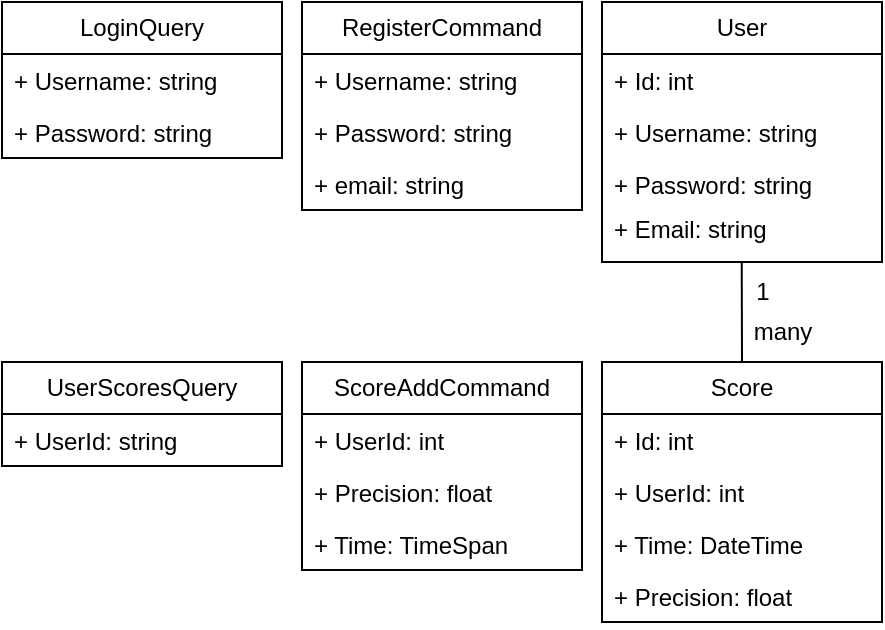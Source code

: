 <mxfile version="21.6.8" type="device">
  <diagram name="Page-1" id="ez4ThHPK_NHQ7JWhOVgz">
    <mxGraphModel dx="353" dy="540" grid="1" gridSize="10" guides="1" tooltips="1" connect="1" arrows="1" fold="1" page="1" pageScale="1" pageWidth="827" pageHeight="1169" math="0" shadow="0">
      <root>
        <mxCell id="0" />
        <mxCell id="1" parent="0" />
        <mxCell id="QyIpUMgYNPLikLV1Ojy0-2" value="LoginQuery" style="swimlane;fontStyle=0;childLayout=stackLayout;horizontal=1;startSize=26;fillColor=none;horizontalStack=0;resizeParent=1;resizeParentMax=0;resizeLast=0;collapsible=1;marginBottom=0;whiteSpace=wrap;html=1;" vertex="1" parent="1">
          <mxGeometry x="10" y="10" width="140" height="78" as="geometry" />
        </mxCell>
        <mxCell id="QyIpUMgYNPLikLV1Ojy0-3" value="+ Username: string" style="text;strokeColor=none;fillColor=none;align=left;verticalAlign=top;spacingLeft=4;spacingRight=4;overflow=hidden;rotatable=0;points=[[0,0.5],[1,0.5]];portConstraint=eastwest;whiteSpace=wrap;html=1;" vertex="1" parent="QyIpUMgYNPLikLV1Ojy0-2">
          <mxGeometry y="26" width="140" height="26" as="geometry" />
        </mxCell>
        <mxCell id="QyIpUMgYNPLikLV1Ojy0-5" value="+ Password: string" style="text;strokeColor=none;fillColor=none;align=left;verticalAlign=top;spacingLeft=4;spacingRight=4;overflow=hidden;rotatable=0;points=[[0,0.5],[1,0.5]];portConstraint=eastwest;whiteSpace=wrap;html=1;" vertex="1" parent="QyIpUMgYNPLikLV1Ojy0-2">
          <mxGeometry y="52" width="140" height="26" as="geometry" />
        </mxCell>
        <mxCell id="QyIpUMgYNPLikLV1Ojy0-6" value="RegisterCommand" style="swimlane;fontStyle=0;childLayout=stackLayout;horizontal=1;startSize=26;fillColor=none;horizontalStack=0;resizeParent=1;resizeParentMax=0;resizeLast=0;collapsible=1;marginBottom=0;whiteSpace=wrap;html=1;" vertex="1" parent="1">
          <mxGeometry x="160" y="10" width="140" height="104" as="geometry" />
        </mxCell>
        <mxCell id="QyIpUMgYNPLikLV1Ojy0-7" value="+ Username: string" style="text;strokeColor=none;fillColor=none;align=left;verticalAlign=top;spacingLeft=4;spacingRight=4;overflow=hidden;rotatable=0;points=[[0,0.5],[1,0.5]];portConstraint=eastwest;whiteSpace=wrap;html=1;" vertex="1" parent="QyIpUMgYNPLikLV1Ojy0-6">
          <mxGeometry y="26" width="140" height="26" as="geometry" />
        </mxCell>
        <mxCell id="QyIpUMgYNPLikLV1Ojy0-8" value="+ Password: string" style="text;strokeColor=none;fillColor=none;align=left;verticalAlign=top;spacingLeft=4;spacingRight=4;overflow=hidden;rotatable=0;points=[[0,0.5],[1,0.5]];portConstraint=eastwest;whiteSpace=wrap;html=1;" vertex="1" parent="QyIpUMgYNPLikLV1Ojy0-6">
          <mxGeometry y="52" width="140" height="26" as="geometry" />
        </mxCell>
        <mxCell id="QyIpUMgYNPLikLV1Ojy0-9" value="+ email: string&lt;br&gt;" style="text;strokeColor=none;fillColor=none;align=left;verticalAlign=top;spacingLeft=4;spacingRight=4;overflow=hidden;rotatable=0;points=[[0,0.5],[1,0.5]];portConstraint=eastwest;whiteSpace=wrap;html=1;" vertex="1" parent="QyIpUMgYNPLikLV1Ojy0-6">
          <mxGeometry y="78" width="140" height="26" as="geometry" />
        </mxCell>
        <mxCell id="QyIpUMgYNPLikLV1Ojy0-10" value="User" style="swimlane;fontStyle=0;childLayout=stackLayout;horizontal=1;startSize=26;fillColor=none;horizontalStack=0;resizeParent=1;resizeParentMax=0;resizeLast=0;collapsible=1;marginBottom=0;whiteSpace=wrap;html=1;" vertex="1" parent="1">
          <mxGeometry x="310" y="10" width="140" height="130" as="geometry" />
        </mxCell>
        <mxCell id="QyIpUMgYNPLikLV1Ojy0-11" value="+ Id: int" style="text;strokeColor=none;fillColor=none;align=left;verticalAlign=top;spacingLeft=4;spacingRight=4;overflow=hidden;rotatable=0;points=[[0,0.5],[1,0.5]];portConstraint=eastwest;whiteSpace=wrap;html=1;" vertex="1" parent="QyIpUMgYNPLikLV1Ojy0-10">
          <mxGeometry y="26" width="140" height="26" as="geometry" />
        </mxCell>
        <mxCell id="QyIpUMgYNPLikLV1Ojy0-12" value="+ Username: string" style="text;strokeColor=none;fillColor=none;align=left;verticalAlign=top;spacingLeft=4;spacingRight=4;overflow=hidden;rotatable=0;points=[[0,0.5],[1,0.5]];portConstraint=eastwest;whiteSpace=wrap;html=1;" vertex="1" parent="QyIpUMgYNPLikLV1Ojy0-10">
          <mxGeometry y="52" width="140" height="26" as="geometry" />
        </mxCell>
        <mxCell id="QyIpUMgYNPLikLV1Ojy0-13" value="+ Password: string" style="text;strokeColor=none;fillColor=none;align=left;verticalAlign=top;spacingLeft=4;spacingRight=4;overflow=hidden;rotatable=0;points=[[0,0.5],[1,0.5]];portConstraint=eastwest;whiteSpace=wrap;html=1;" vertex="1" parent="QyIpUMgYNPLikLV1Ojy0-10">
          <mxGeometry y="78" width="140" height="22" as="geometry" />
        </mxCell>
        <mxCell id="QyIpUMgYNPLikLV1Ojy0-14" value="+ Email: string" style="text;strokeColor=none;fillColor=none;align=left;verticalAlign=top;spacingLeft=4;spacingRight=4;overflow=hidden;rotatable=0;points=[[0,0.5],[1,0.5]];portConstraint=eastwest;whiteSpace=wrap;html=1;" vertex="1" parent="QyIpUMgYNPLikLV1Ojy0-10">
          <mxGeometry y="100" width="140" height="30" as="geometry" />
        </mxCell>
        <mxCell id="QyIpUMgYNPLikLV1Ojy0-15" value="Score" style="swimlane;fontStyle=0;childLayout=stackLayout;horizontal=1;startSize=26;fillColor=none;horizontalStack=0;resizeParent=1;resizeParentMax=0;resizeLast=0;collapsible=1;marginBottom=0;whiteSpace=wrap;html=1;" vertex="1" parent="1">
          <mxGeometry x="310" y="190" width="140" height="130" as="geometry" />
        </mxCell>
        <mxCell id="QyIpUMgYNPLikLV1Ojy0-16" value="+ Id: int&amp;nbsp;" style="text;strokeColor=none;fillColor=none;align=left;verticalAlign=top;spacingLeft=4;spacingRight=4;overflow=hidden;rotatable=0;points=[[0,0.5],[1,0.5]];portConstraint=eastwest;whiteSpace=wrap;html=1;" vertex="1" parent="QyIpUMgYNPLikLV1Ojy0-15">
          <mxGeometry y="26" width="140" height="26" as="geometry" />
        </mxCell>
        <mxCell id="QyIpUMgYNPLikLV1Ojy0-17" value="+ UserId: int&amp;nbsp;" style="text;strokeColor=none;fillColor=none;align=left;verticalAlign=top;spacingLeft=4;spacingRight=4;overflow=hidden;rotatable=0;points=[[0,0.5],[1,0.5]];portConstraint=eastwest;whiteSpace=wrap;html=1;" vertex="1" parent="QyIpUMgYNPLikLV1Ojy0-15">
          <mxGeometry y="52" width="140" height="26" as="geometry" />
        </mxCell>
        <mxCell id="QyIpUMgYNPLikLV1Ojy0-18" value="+ Time: DateTime&lt;br&gt;" style="text;strokeColor=none;fillColor=none;align=left;verticalAlign=top;spacingLeft=4;spacingRight=4;overflow=hidden;rotatable=0;points=[[0,0.5],[1,0.5]];portConstraint=eastwest;whiteSpace=wrap;html=1;" vertex="1" parent="QyIpUMgYNPLikLV1Ojy0-15">
          <mxGeometry y="78" width="140" height="26" as="geometry" />
        </mxCell>
        <mxCell id="QyIpUMgYNPLikLV1Ojy0-19" value="+ Precision: float" style="text;strokeColor=none;fillColor=none;align=left;verticalAlign=top;spacingLeft=4;spacingRight=4;overflow=hidden;rotatable=0;points=[[0,0.5],[1,0.5]];portConstraint=eastwest;whiteSpace=wrap;html=1;" vertex="1" parent="QyIpUMgYNPLikLV1Ojy0-15">
          <mxGeometry y="104" width="140" height="26" as="geometry" />
        </mxCell>
        <mxCell id="QyIpUMgYNPLikLV1Ojy0-20" value="ScoreAddCommand" style="swimlane;fontStyle=0;childLayout=stackLayout;horizontal=1;startSize=26;fillColor=none;horizontalStack=0;resizeParent=1;resizeParentMax=0;resizeLast=0;collapsible=1;marginBottom=0;whiteSpace=wrap;html=1;" vertex="1" parent="1">
          <mxGeometry x="160" y="190" width="140" height="104" as="geometry" />
        </mxCell>
        <mxCell id="QyIpUMgYNPLikLV1Ojy0-21" value="+ UserId: int" style="text;strokeColor=none;fillColor=none;align=left;verticalAlign=top;spacingLeft=4;spacingRight=4;overflow=hidden;rotatable=0;points=[[0,0.5],[1,0.5]];portConstraint=eastwest;whiteSpace=wrap;html=1;" vertex="1" parent="QyIpUMgYNPLikLV1Ojy0-20">
          <mxGeometry y="26" width="140" height="26" as="geometry" />
        </mxCell>
        <mxCell id="QyIpUMgYNPLikLV1Ojy0-22" value="+ Precision: float" style="text;strokeColor=none;fillColor=none;align=left;verticalAlign=top;spacingLeft=4;spacingRight=4;overflow=hidden;rotatable=0;points=[[0,0.5],[1,0.5]];portConstraint=eastwest;whiteSpace=wrap;html=1;" vertex="1" parent="QyIpUMgYNPLikLV1Ojy0-20">
          <mxGeometry y="52" width="140" height="26" as="geometry" />
        </mxCell>
        <mxCell id="QyIpUMgYNPLikLV1Ojy0-23" value="+ Time: TimeSpan" style="text;strokeColor=none;fillColor=none;align=left;verticalAlign=top;spacingLeft=4;spacingRight=4;overflow=hidden;rotatable=0;points=[[0,0.5],[1,0.5]];portConstraint=eastwest;whiteSpace=wrap;html=1;" vertex="1" parent="QyIpUMgYNPLikLV1Ojy0-20">
          <mxGeometry y="78" width="140" height="26" as="geometry" />
        </mxCell>
        <mxCell id="QyIpUMgYNPLikLV1Ojy0-28" value="UserScoresQuery" style="swimlane;fontStyle=0;childLayout=stackLayout;horizontal=1;startSize=26;fillColor=none;horizontalStack=0;resizeParent=1;resizeParentMax=0;resizeLast=0;collapsible=1;marginBottom=0;whiteSpace=wrap;html=1;" vertex="1" parent="1">
          <mxGeometry x="10" y="190" width="140" height="52" as="geometry" />
        </mxCell>
        <mxCell id="QyIpUMgYNPLikLV1Ojy0-29" value="+ UserId: string" style="text;strokeColor=none;fillColor=none;align=left;verticalAlign=top;spacingLeft=4;spacingRight=4;overflow=hidden;rotatable=0;points=[[0,0.5],[1,0.5]];portConstraint=eastwest;whiteSpace=wrap;html=1;" vertex="1" parent="QyIpUMgYNPLikLV1Ojy0-28">
          <mxGeometry y="26" width="140" height="26" as="geometry" />
        </mxCell>
        <mxCell id="QyIpUMgYNPLikLV1Ojy0-38" value="" style="endArrow=none;html=1;rounded=0;entryX=0.499;entryY=1.015;entryDx=0;entryDy=0;entryPerimeter=0;exitX=0.5;exitY=0;exitDx=0;exitDy=0;" edge="1" parent="1" source="QyIpUMgYNPLikLV1Ojy0-15" target="QyIpUMgYNPLikLV1Ojy0-14">
          <mxGeometry width="50" height="50" relative="1" as="geometry">
            <mxPoint x="390" y="240" as="sourcePoint" />
            <mxPoint x="440" y="190" as="targetPoint" />
          </mxGeometry>
        </mxCell>
        <mxCell id="QyIpUMgYNPLikLV1Ojy0-39" value="1" style="text;html=1;align=center;verticalAlign=middle;resizable=0;points=[];autosize=1;strokeColor=none;fillColor=none;" vertex="1" parent="1">
          <mxGeometry x="375" y="140" width="30" height="30" as="geometry" />
        </mxCell>
        <mxCell id="QyIpUMgYNPLikLV1Ojy0-40" value="many&lt;br&gt;" style="text;html=1;align=center;verticalAlign=middle;resizable=0;points=[];autosize=1;strokeColor=none;fillColor=none;" vertex="1" parent="1">
          <mxGeometry x="375" y="160" width="50" height="30" as="geometry" />
        </mxCell>
      </root>
    </mxGraphModel>
  </diagram>
</mxfile>
